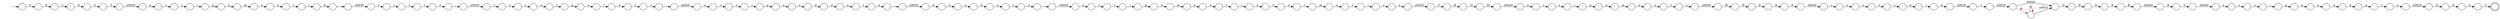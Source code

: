 digraph Automaton {
  rankdir = LR;
  0 [shape=circle,label=""];
  0 -> 25 [label="n"]
  1 [shape=circle,label=""];
  1 -> 134 [label="n"]
  2 [shape=circle,label=""];
  2 -> 113 [label="E"]
  3 [shape=circle,label=""];
  3 -> 17 [label="g"]
  4 [shape=circle,label=""];
  4 -> 38 [label="s"]
  5 [shape=circle,label=""];
  5 -> 127 [label="e"]
  6 [shape=circle,label=""];
  6 -> 94 [label="s"]
  7 [shape=circle,label=""];
  7 -> 4 [label="s"]
  8 [shape=circle,label=""];
  8 -> 132 [label="a"]
  9 [shape=circle,label=""];
  9 -> 123 [label="i"]
  10 [shape=circle,label=""];
  10 -> 39 [label="l"]
  11 [shape=circle,label=""];
  11 -> 103 [label="C"]
  12 [shape=circle,label=""];
  12 -> 121 [label="F"]
  13 [shape=circle,label=""];
  13 -> 104 [label="\u0020"]
  14 [shape=circle,label=""];
  14 -> 88 [label="Y"]
  15 [shape=circle,label=""];
  15 -> 85 [label="O"]
  16 [shape=circle,label=""];
  16 -> 60 [label="\u0020"]
  17 [shape=circle,label=""];
  17 -> 143 [label="n"]
  18 [shape=circle,label=""];
  18 -> 72 [label="o"]
  19 [shape=circle,label=""];
  19 -> 2 [label="R"]
  20 [shape=circle,label=""];
  20 -> 117 [label="i"]
  21 [shape=circle,label=""];
  21 -> 107 [label="o"]
  22 [shape=circle,label=""];
  22 -> 128 [label="t"]
  23 [shape=circle,label=""];
  23 -> 69 [label="r"]
  24 [shape=circle,label=""];
  24 -> 102 [label="m"]
  25 [shape=circle,label=""];
  25 -> 65 [label="t"]
  26 [shape=circle,label=""];
  26 -> 112 [label="d"]
  27 [shape=circle,label=""];
  27 -> 64 [label="E"]
  28 [shape=circle,label=""];
  28 -> 47 [label="a"]
  29 [shape=circle,label=""];
  29 -> 118 [label="n"]
  30 [shape=circle,label=""];
  30 -> 22 [label="a"]
  31 [shape=circle,label=""];
  31 -> 105 [label="E"]
  32 [shape=circle,label=""];
  32 -> 96 [label="s"]
  33 [shape=circle,label=""];
  33 -> 84 [label="e"]
  34 [shape=circle,label=""];
  34 -> 74 [label="a"]
  35 [shape=circle,label=""];
  35 -> 116 [label="t"]
  36 [shape=circle,label=""];
  36 -> 129 [label="e"]
  37 [shape=circle,label=""];
  37 -> 141 [label="i"]
  38 [shape=circle,label=""];
  38 -> 3 [label="i"]
  39 [shape=circle,label=""];
  39 -> 92 [label="e"]
  40 [shape=circle,label=""];
  40 -> 67 [label="\u0020"]
  41 [shape=circle,label=""];
  41 -> 26 [label="e"]
  42 [shape=circle,label=""];
  42 -> 135 [label="t"]
  43 [shape=circle,label=""];
  43 -> 68 [label="\u0020"]
  44 [shape=circle,label=""];
  44 -> 147 [label="R"]
  45 [shape=circle,label=""];
  45 -> 32 [label="a"]
  46 [shape=circle,label=""];
  46 -> 14 [label="B"]
  47 [shape=circle,label=""];
  47 -> 66 [label="s"]
  48 [shape=circle,label=""];
  48 -> 87 [label="e"]
  49 [shape=circle,label=""];
  49 -> 5 [label="t"]
  50 [shape=circle,label=""];
  50 -> 21 [label="t"]
  51 [shape=circle,label=""];
  51 -> 111 [label="s"]
  52 [shape=circle,label=""];
  52 -> 108 [label=","]
  53 [shape=circle,label=""];
  53 -> 42 [label="n"]
  54 [shape=circle,label=""];
  54 -> 44 [label="O"]
  55 [shape=circle,label=""];
  55 -> 115 [label="T"]
  56 [shape=circle,label=""];
  56 -> 97 [label="d"]
  57 [shape=circle,label=""];
  57 -> 95 [label="d"]
  58 [shape=circle,label=""];
  58 -> 126 [label="t"]
  59 [shape=circle,label=""];
  59 -> 40 [label="e"]
  60 [shape=circle,label=""];
  60 -> 51 [label="a"]
  61 [shape=circle,label=""];
  61 -> 77 [label="E"]
  62 [shape=circle,label=""];
  62 -> 100 [label="n"]
  63 [shape=circle,label=""];
  63 -> 18 [label="f"]
  64 [shape=circle,label=""];
  64 -> 11 [label="S"]
  65 [shape=circle,label=""];
  65 -> 120 [label="s"]
  66 [shape=circle,label=""];
  66 -> 109 [label="s"]
  67 [shape=circle,label=""];
  67 -> 27 [label="D"]
  68 [shape=circle,label=""];
  68 -> 131 [label="@",color=red]
  68 -> 54 [label="\u0020"]
  69 [shape=circle,label=""];
  69 -> 36 [label="s"]
  70 [shape=circle,label=""];
  70 -> 50 [label="\u0020"]
  71 [shape=circle,label=""];
  71 -> 125 [label="g"]
  72 [shape=circle,label=""];
  72 -> 24 [label="r"]
  73 [shape=circle,label=""];
  73 -> 81 [label="d"]
  74 [shape=circle,label=""];
  74 -> 80 [label="l"]
  75 [shape=circle,label=""];
  75 -> 7 [label="a"]
  76 [shape=circle,label=""];
  76 -> 133 [label="\u0020"]
  77 [shape=circle,label=""];
  77 -> 146 [label="L"]
  78 [shape=circle,label=""];
  78 -> 10 [label="t"]
  79 [shape=circle,label=""];
  79 -> 93 [label="c"]
  80 [shape=circle,label=""];
  80 -> 106 [label="p"]
  81 [shape=circle,label=""];
  81 -> 8 [label="d"]
  82 [shape=circle,label=""];
  82 -> 28 [label="\u0020"]
  83 [shape=circle,label=""];
  83 -> 49 [label="a"]
  84 [shape=circle,label=""];
  84 -> 83 [label="d"]
  85 [shape=circle,label=""];
  85 -> 82 [label="M"]
  86 [shape=circle,label=""];
  86 -> 62 [label="o"]
  87 [shape=circle,label=""];
  87 -> 137 [label="n"]
  88 [shape=circle,label=""];
  88 -> 45 [label="\u0020"]
  89 [shape=circle,label=""];
  89 -> 145 [label="i"]
  90 [shape=circle,label=""];
  90 -> 20 [label="t"]
  91 [shape=circle,label=""];
  91 -> 19 [label="E"]
  92 [shape=circle,label=""];
  92 -> 70 [label=","]
  93 [shape=circle,label=""];
  93 -> 139 [label="o"]
  94 [shape=circle,label=""];
  94 -> 9 [label="s"]
  95 [shape=circle,label=""];
  95 -> 33 [label="u"]
  96 [shape=circle,label=""];
  96 -> 37 [label="s"]
  97 [shape=circle,label=""];
  97 -> 142 [label=","]
  98 [shape=circle,label=""];
  98 -> 48 [label="m"]
  99 [shape=circle,label=""];
  99 -> 46 [label="\u0020"]
  100 [shape=circle,label=""];
  100 -> 12 [label="\u0020"]
  101 [shape=circle,label=""];
  101 -> 138 [label="\u0020"]
  102 [shape=circle,label=""];
  102 -> 58 [label="a"]
  103 [shape=doublecircle,label=""];
  104 [shape=circle,label=""];
  104 -> 6 [label="a"]
  105 [shape=circle,label=""];
  105 -> 99 [label="R"]
  106 [shape=circle,label=""];
  106 -> 130 [label="o"]
  107 [shape=circle,label=""];
  107 -> 34 [label="t"]
  108 [shape=circle,label=""];
  108 -> 57 [label="\u0020"]
  109 [shape=circle,label=""];
  109 -> 71 [label="i"]
  110 [shape=circle,label=""];
  initial [shape=plaintext,label=""];
  initial -> 110
  110 -> 61 [label="S"]
  111 [shape=circle,label=""];
  111 -> 89 [label="s"]
  112 [shape=circle,label=""];
  112 -> 30 [label="d"]
  113 [shape=circle,label=""];
  113 -> 79 [label="\u0020"]
  114 [shape=circle,label=""];
  114 -> 55 [label="C"]
  115 [shape=circle,label=""];
  115 -> 75 [label="\u0020"]
  116 [shape=circle,label=""];
  116 -> 78 [label="i"]
  117 [shape=circle,label=""];
  117 -> 63 [label="n"]
  118 [shape=circle,label=""];
  118 -> 148 [label="m"]
  119 [shape=circle,label=""];
  119 -> 90 [label="n"]
  120 [shape=circle,label=""];
  120 -> 16 [label=","]
  121 [shape=circle,label=""];
  121 -> 15 [label="R"]
  122 [shape=circle,label=""];
  122 -> 101 [label="d"]
  123 [shape=circle,label=""];
  123 -> 29 [label="g"]
  124 [shape=circle,label=""];
  124 -> 41 [label="n"]
  125 [shape=circle,label=""];
  125 -> 98 [label="n"]
  126 [shape=circle,label=""];
  126 -> 86 [label="i"]
  127 [shape=circle,label=""];
  127 -> 13 [label=","]
  128 [shape=circle,label=""];
  128 -> 52 [label="e"]
  129 [shape=circle,label=""];
  129 -> 122 [label="i"]
  130 [shape=circle,label=""];
  130 -> 0 [label="i"]
  131 [shape=circle,label=""];
  131 -> 131 [label="@",color=red]
  131 -> 54 [label="\u0020"]
  132 [shape=circle,label=""];
  132 -> 59 [label="t"]
  133 [shape=circle,label=""];
  133 -> 144 [label="W"]
  134 [shape=circle,label=""];
  134 -> 73 [label="e"]
  135 [shape=circle,label=""];
  135 -> 56 [label="i"]
  136 [shape=circle,label=""];
  136 -> 53 [label="e"]
  137 [shape=circle,label=""];
  137 -> 140 [label="t"]
  138 [shape=circle,label=""];
  138 -> 43 [label="="]
  139 [shape=circle,label=""];
  139 -> 23 [label="u"]
  140 [shape=circle,label=""];
  140 -> 76 [label="s"]
  141 [shape=circle,label=""];
  141 -> 1 [label="g"]
  142 [shape=circle,label=""];
  142 -> 35 [label="\u0020"]
  143 [shape=circle,label=""];
  143 -> 136 [label="m"]
  144 [shape=circle,label=""];
  144 -> 91 [label="H"]
  145 [shape=circle,label=""];
  145 -> 124 [label="g"]
  146 [shape=circle,label=""];
  146 -> 114 [label="E"]
  147 [shape=circle,label=""];
  147 -> 31 [label="D"]
  148 [shape=circle,label=""];
  148 -> 119 [label="e"]
}
